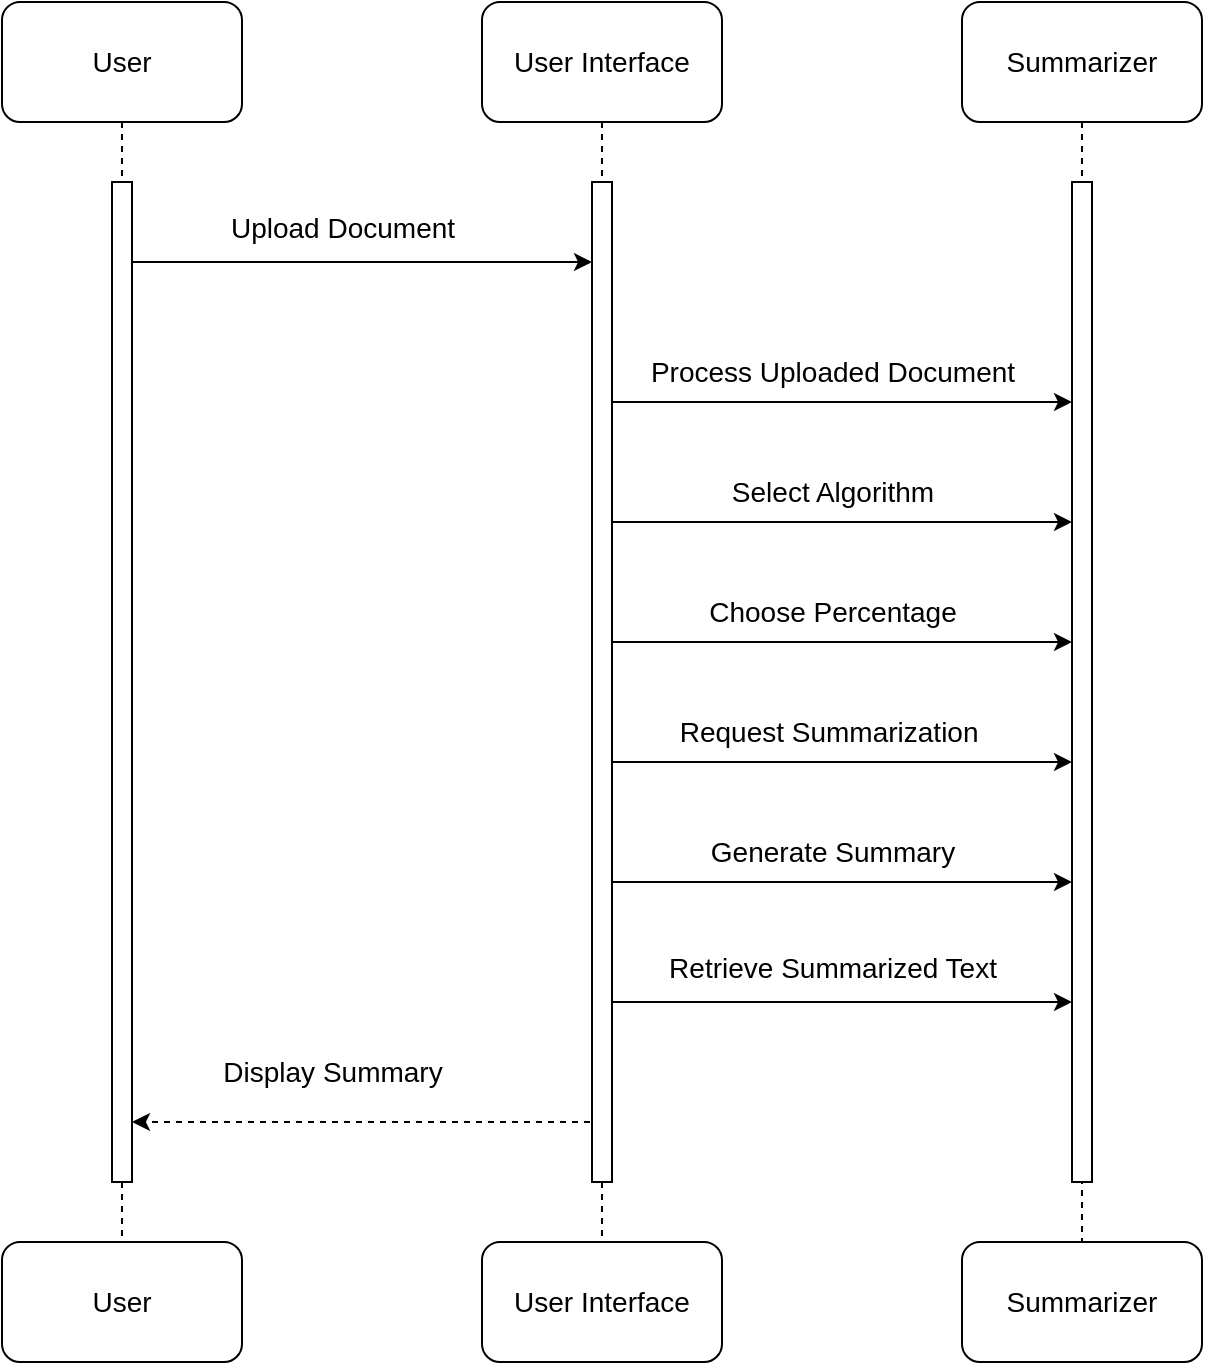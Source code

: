 <mxfile version="21.3.2" type="device">
  <diagram name="Page-1" id="wAdA_hLmS7oSpRI644A9">
    <mxGraphModel dx="1050" dy="541" grid="1" gridSize="10" guides="1" tooltips="1" connect="1" arrows="1" fold="1" page="1" pageScale="1" pageWidth="827" pageHeight="1169" math="0" shadow="0">
      <root>
        <mxCell id="0" />
        <mxCell id="1" parent="0" />
        <mxCell id="GL3_LSBW69E1Yred1H23-9" style="rounded=0;orthogonalLoop=1;jettySize=auto;html=1;exitX=0.5;exitY=1;exitDx=0;exitDy=0;endArrow=none;endFill=0;dashed=1;" parent="1" source="GL3_LSBW69E1Yred1H23-1" target="GL3_LSBW69E1Yred1H23-4" edge="1">
          <mxGeometry relative="1" as="geometry" />
        </mxCell>
        <mxCell id="GL3_LSBW69E1Yred1H23-1" value="&lt;font style=&quot;font-size: 14px;&quot;&gt;Summarizer&lt;/font&gt;" style="rounded=1;whiteSpace=wrap;html=1;" parent="1" vertex="1">
          <mxGeometry x="560" y="80" width="120" height="60" as="geometry" />
        </mxCell>
        <mxCell id="GL3_LSBW69E1Yred1H23-8" style="rounded=0;orthogonalLoop=1;jettySize=auto;html=1;exitX=0.5;exitY=1;exitDx=0;exitDy=0;endArrow=none;endFill=0;dashed=1;" parent="1" source="RlYEHJUeCQ2ZVnFXcYko-4" target="GL3_LSBW69E1Yred1H23-5" edge="1">
          <mxGeometry relative="1" as="geometry" />
        </mxCell>
        <mxCell id="GL3_LSBW69E1Yred1H23-2" value="&lt;font style=&quot;font-size: 14px;&quot;&gt;User Interface&lt;/font&gt;" style="rounded=1;whiteSpace=wrap;html=1;" parent="1" vertex="1">
          <mxGeometry x="320" y="80" width="120" height="60" as="geometry" />
        </mxCell>
        <mxCell id="GL3_LSBW69E1Yred1H23-7" style="rounded=0;orthogonalLoop=1;jettySize=auto;html=1;exitX=0.5;exitY=1;exitDx=0;exitDy=0;endArrow=none;endFill=0;dashed=1;" parent="1" source="RlYEHJUeCQ2ZVnFXcYko-2" target="GL3_LSBW69E1Yred1H23-6" edge="1">
          <mxGeometry relative="1" as="geometry" />
        </mxCell>
        <mxCell id="GL3_LSBW69E1Yred1H23-3" value="&lt;font style=&quot;font-size: 14px;&quot;&gt;User&lt;/font&gt;" style="rounded=1;whiteSpace=wrap;html=1;" parent="1" vertex="1">
          <mxGeometry x="80" y="80" width="120" height="60" as="geometry" />
        </mxCell>
        <mxCell id="GL3_LSBW69E1Yred1H23-4" value="&lt;font style=&quot;font-size: 14px;&quot;&gt;Summarizer&lt;/font&gt;" style="rounded=1;whiteSpace=wrap;html=1;" parent="1" vertex="1">
          <mxGeometry x="560" y="700" width="120" height="60" as="geometry" />
        </mxCell>
        <mxCell id="GL3_LSBW69E1Yred1H23-5" value="&lt;font style=&quot;font-size: 14px;&quot;&gt;User Interface&lt;/font&gt;" style="rounded=1;whiteSpace=wrap;html=1;" parent="1" vertex="1">
          <mxGeometry x="320" y="700" width="120" height="60" as="geometry" />
        </mxCell>
        <mxCell id="GL3_LSBW69E1Yred1H23-6" value="&lt;font style=&quot;font-size: 14px;&quot;&gt;User&lt;/font&gt;" style="rounded=1;whiteSpace=wrap;html=1;" parent="1" vertex="1">
          <mxGeometry x="80" y="700" width="120" height="60" as="geometry" />
        </mxCell>
        <mxCell id="GL3_LSBW69E1Yred1H23-10" value="" style="endArrow=classic;html=1;rounded=0;" parent="1" edge="1" target="RlYEHJUeCQ2ZVnFXcYko-4">
          <mxGeometry width="50" height="50" relative="1" as="geometry">
            <mxPoint x="140" y="210" as="sourcePoint" />
            <mxPoint x="370" y="210" as="targetPoint" />
          </mxGeometry>
        </mxCell>
        <mxCell id="GL3_LSBW69E1Yred1H23-11" value="" style="endArrow=classic;html=1;rounded=0;dashed=1;" parent="1" edge="1" target="RlYEHJUeCQ2ZVnFXcYko-2">
          <mxGeometry width="50" height="50" relative="1" as="geometry">
            <mxPoint x="380" y="640" as="sourcePoint" />
            <mxPoint x="140" y="640" as="targetPoint" />
          </mxGeometry>
        </mxCell>
        <mxCell id="GL3_LSBW69E1Yred1H23-12" value="" style="endArrow=classic;html=1;rounded=0;" parent="1" edge="1" target="RlYEHJUeCQ2ZVnFXcYko-6">
          <mxGeometry width="50" height="50" relative="1" as="geometry">
            <mxPoint x="380" y="280" as="sourcePoint" />
            <mxPoint x="620" y="280" as="targetPoint" />
          </mxGeometry>
        </mxCell>
        <mxCell id="GL3_LSBW69E1Yred1H23-13" value="" style="endArrow=classic;html=1;rounded=0;" parent="1" edge="1" target="RlYEHJUeCQ2ZVnFXcYko-6">
          <mxGeometry width="50" height="50" relative="1" as="geometry">
            <mxPoint x="380" y="340" as="sourcePoint" />
            <mxPoint x="620" y="340" as="targetPoint" />
          </mxGeometry>
        </mxCell>
        <mxCell id="GL3_LSBW69E1Yred1H23-14" value="" style="endArrow=classic;html=1;rounded=0;" parent="1" edge="1" target="RlYEHJUeCQ2ZVnFXcYko-6">
          <mxGeometry width="50" height="50" relative="1" as="geometry">
            <mxPoint x="380" y="400" as="sourcePoint" />
            <mxPoint x="620" y="400" as="targetPoint" />
          </mxGeometry>
        </mxCell>
        <mxCell id="GL3_LSBW69E1Yred1H23-16" value="" style="endArrow=classic;html=1;rounded=0;" parent="1" edge="1" target="RlYEHJUeCQ2ZVnFXcYko-6">
          <mxGeometry width="50" height="50" relative="1" as="geometry">
            <mxPoint x="380" y="460" as="sourcePoint" />
            <mxPoint x="620" y="460" as="targetPoint" />
          </mxGeometry>
        </mxCell>
        <mxCell id="GL3_LSBW69E1Yred1H23-17" value="" style="endArrow=classic;html=1;rounded=0;" parent="1" edge="1" target="RlYEHJUeCQ2ZVnFXcYko-6">
          <mxGeometry width="50" height="50" relative="1" as="geometry">
            <mxPoint x="380" y="520" as="sourcePoint" />
            <mxPoint x="620" y="520" as="targetPoint" />
          </mxGeometry>
        </mxCell>
        <mxCell id="GL3_LSBW69E1Yred1H23-18" value="" style="endArrow=classic;html=1;rounded=0;" parent="1" edge="1" target="RlYEHJUeCQ2ZVnFXcYko-6">
          <mxGeometry width="50" height="50" relative="1" as="geometry">
            <mxPoint x="380" y="580" as="sourcePoint" />
            <mxPoint x="620" y="580" as="targetPoint" />
          </mxGeometry>
        </mxCell>
        <mxCell id="GL3_LSBW69E1Yred1H23-19" value="&lt;font style=&quot;font-size: 14px;&quot;&gt;Upload Document&lt;/font&gt;" style="text;html=1;align=center;verticalAlign=middle;resizable=0;points=[];autosize=1;strokeColor=none;fillColor=none;" parent="1" vertex="1">
          <mxGeometry x="180" y="178" width="140" height="30" as="geometry" />
        </mxCell>
        <mxCell id="GL3_LSBW69E1Yred1H23-20" value="&lt;font style=&quot;font-size: 14px;&quot;&gt;Display Summary&lt;/font&gt;" style="text;html=1;align=center;verticalAlign=middle;resizable=0;points=[];autosize=1;strokeColor=none;fillColor=none;" parent="1" vertex="1">
          <mxGeometry x="180" y="600" width="130" height="30" as="geometry" />
        </mxCell>
        <mxCell id="GL3_LSBW69E1Yred1H23-21" value="&lt;font style=&quot;font-size: 14px;&quot;&gt;Process Uploaded Document&lt;/font&gt;" style="text;html=1;align=center;verticalAlign=middle;resizable=0;points=[];autosize=1;strokeColor=none;fillColor=none;" parent="1" vertex="1">
          <mxGeometry x="390" y="250" width="210" height="30" as="geometry" />
        </mxCell>
        <mxCell id="GL3_LSBW69E1Yred1H23-22" value="&lt;font style=&quot;font-size: 14px;&quot;&gt;Select Algorithm&lt;/font&gt;" style="text;html=1;align=center;verticalAlign=middle;resizable=0;points=[];autosize=1;strokeColor=none;fillColor=none;" parent="1" vertex="1">
          <mxGeometry x="435" y="310" width="120" height="30" as="geometry" />
        </mxCell>
        <mxCell id="GL3_LSBW69E1Yred1H23-23" value="&lt;font style=&quot;font-size: 14px;&quot;&gt;Choose Percentage&lt;/font&gt;" style="text;html=1;align=center;verticalAlign=middle;resizable=0;points=[];autosize=1;strokeColor=none;fillColor=none;" parent="1" vertex="1">
          <mxGeometry x="420" y="370" width="150" height="30" as="geometry" />
        </mxCell>
        <mxCell id="GL3_LSBW69E1Yred1H23-24" value="&lt;font style=&quot;font-size: 14px;&quot;&gt;Request Summarization&amp;nbsp;&lt;/font&gt;" style="text;html=1;align=center;verticalAlign=middle;resizable=0;points=[];autosize=1;strokeColor=none;fillColor=none;" parent="1" vertex="1">
          <mxGeometry x="405" y="430" width="180" height="30" as="geometry" />
        </mxCell>
        <mxCell id="GL3_LSBW69E1Yred1H23-25" value="&lt;font style=&quot;font-size: 14px;&quot;&gt;Generate Summary&lt;/font&gt;" style="text;html=1;align=center;verticalAlign=middle;resizable=0;points=[];autosize=1;strokeColor=none;fillColor=none;" parent="1" vertex="1">
          <mxGeometry x="420" y="490" width="150" height="30" as="geometry" />
        </mxCell>
        <mxCell id="GL3_LSBW69E1Yred1H23-27" value="&lt;font style=&quot;font-size: 14px;&quot;&gt;Retrieve Summarized Text&lt;/font&gt;" style="text;html=1;align=center;verticalAlign=middle;resizable=0;points=[];autosize=1;strokeColor=none;fillColor=none;" parent="1" vertex="1">
          <mxGeometry x="400" y="548" width="190" height="30" as="geometry" />
        </mxCell>
        <mxCell id="RlYEHJUeCQ2ZVnFXcYko-3" value="" style="rounded=0;orthogonalLoop=1;jettySize=auto;html=1;exitX=0.5;exitY=1;exitDx=0;exitDy=0;endArrow=none;endFill=0;dashed=1;" edge="1" parent="1" source="GL3_LSBW69E1Yred1H23-3" target="RlYEHJUeCQ2ZVnFXcYko-2">
          <mxGeometry relative="1" as="geometry">
            <mxPoint x="140" y="140" as="sourcePoint" />
            <mxPoint x="140" y="700" as="targetPoint" />
          </mxGeometry>
        </mxCell>
        <mxCell id="RlYEHJUeCQ2ZVnFXcYko-2" value="" style="html=1;points=[];perimeter=orthogonalPerimeter;outlineConnect=0;targetShapes=umlLifeline;portConstraint=eastwest;newEdgeStyle={&quot;edgeStyle&quot;:&quot;elbowEdgeStyle&quot;,&quot;elbow&quot;:&quot;vertical&quot;,&quot;curved&quot;:0,&quot;rounded&quot;:0};" vertex="1" parent="1">
          <mxGeometry x="135" y="170" width="10" height="500" as="geometry" />
        </mxCell>
        <mxCell id="RlYEHJUeCQ2ZVnFXcYko-5" value="" style="rounded=0;orthogonalLoop=1;jettySize=auto;html=1;exitX=0.5;exitY=1;exitDx=0;exitDy=0;endArrow=none;endFill=0;dashed=1;" edge="1" parent="1" source="GL3_LSBW69E1Yred1H23-2" target="RlYEHJUeCQ2ZVnFXcYko-4">
          <mxGeometry relative="1" as="geometry">
            <mxPoint x="380" y="140" as="sourcePoint" />
            <mxPoint x="380" y="700" as="targetPoint" />
          </mxGeometry>
        </mxCell>
        <mxCell id="RlYEHJUeCQ2ZVnFXcYko-4" value="" style="html=1;points=[];perimeter=orthogonalPerimeter;outlineConnect=0;targetShapes=umlLifeline;portConstraint=eastwest;newEdgeStyle={&quot;edgeStyle&quot;:&quot;elbowEdgeStyle&quot;,&quot;elbow&quot;:&quot;vertical&quot;,&quot;curved&quot;:0,&quot;rounded&quot;:0};" vertex="1" parent="1">
          <mxGeometry x="375" y="170" width="10" height="500" as="geometry" />
        </mxCell>
        <mxCell id="RlYEHJUeCQ2ZVnFXcYko-6" value="" style="html=1;points=[];perimeter=orthogonalPerimeter;outlineConnect=0;targetShapes=umlLifeline;portConstraint=eastwest;newEdgeStyle={&quot;edgeStyle&quot;:&quot;elbowEdgeStyle&quot;,&quot;elbow&quot;:&quot;vertical&quot;,&quot;curved&quot;:0,&quot;rounded&quot;:0};" vertex="1" parent="1">
          <mxGeometry x="615" y="170" width="10" height="500" as="geometry" />
        </mxCell>
      </root>
    </mxGraphModel>
  </diagram>
</mxfile>
